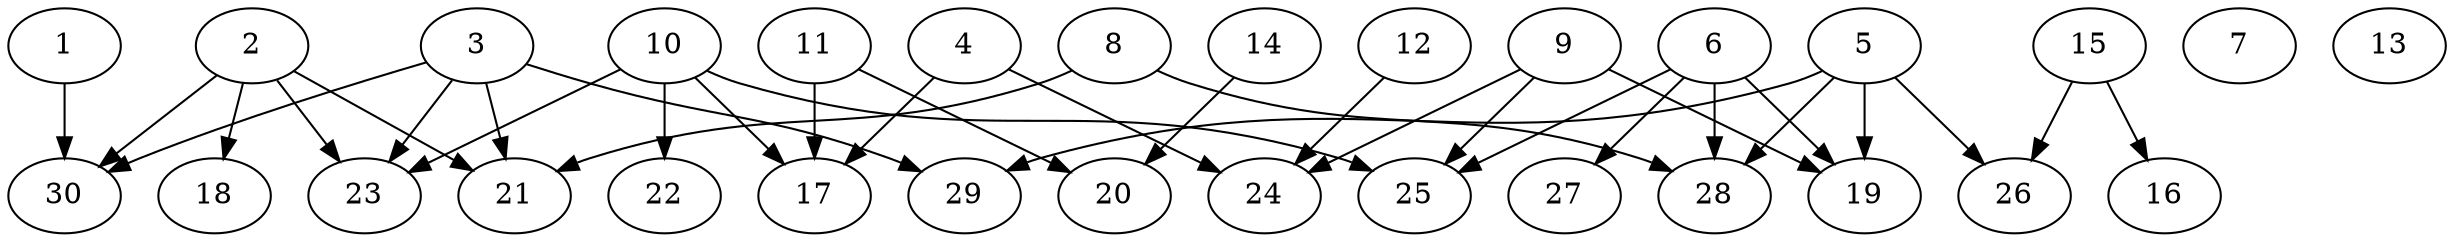 // DAG automatically generated by daggen at Wed Apr 12 12:21:07 2017
// ./daggen --dot -n 30 --jump=3 --fat=0.8 --regularity=0.8 --density=0.2 
digraph G {
  1 [size="373059086613", alpha="0.05"]
  1 -> 30 [size ="301989888"]
  2 [size="68719476736", alpha="0.13"]
  2 -> 18 [size ="134217728"]
  2 -> 21 [size ="134217728"]
  2 -> 23 [size ="134217728"]
  2 -> 30 [size ="134217728"]
  3 [size="2414180474", alpha="0.13"]
  3 -> 21 [size ="75497472"]
  3 -> 23 [size ="75497472"]
  3 -> 29 [size ="75497472"]
  3 -> 30 [size ="75497472"]
  4 [size="68719476736", alpha="0.13"]
  4 -> 17 [size ="134217728"]
  4 -> 24 [size ="134217728"]
  5 [size="1073741824000", alpha="0.12"]
  5 -> 19 [size ="838860800"]
  5 -> 26 [size ="838860800"]
  5 -> 28 [size ="838860800"]
  5 -> 29 [size ="838860800"]
  6 [size="430705614799", alpha="0.04"]
  6 -> 19 [size ="301989888"]
  6 -> 25 [size ="301989888"]
  6 -> 27 [size ="301989888"]
  6 -> 28 [size ="301989888"]
  7 [size="368293445632", alpha="0.12"]
  8 [size="1073741824000", alpha="0.09"]
  8 -> 21 [size ="838860800"]
  8 -> 28 [size ="838860800"]
  9 [size="231928233984", alpha="0.16"]
  9 -> 19 [size ="301989888"]
  9 -> 24 [size ="301989888"]
  9 -> 25 [size ="301989888"]
  10 [size="146655388661", alpha="0.17"]
  10 -> 17 [size ="411041792"]
  10 -> 22 [size ="411041792"]
  10 -> 23 [size ="411041792"]
  10 -> 25 [size ="411041792"]
  11 [size="4338648108", alpha="0.17"]
  11 -> 17 [size ="301989888"]
  11 -> 20 [size ="301989888"]
  12 [size="1073741824000", alpha="0.16"]
  12 -> 24 [size ="838860800"]
  13 [size="134217728000", alpha="0.16"]
  14 [size="11419782150", alpha="0.04"]
  14 -> 20 [size ="411041792"]
  15 [size="185144167802", alpha="0.16"]
  15 -> 16 [size ="679477248"]
  15 -> 26 [size ="679477248"]
  16 [size="1132679968980", alpha="0.06"]
  17 [size="476483269029", alpha="0.04"]
  18 [size="30351828878", alpha="0.12"]
  19 [size="21298402920", alpha="0.12"]
  20 [size="25608079621", alpha="0.19"]
  21 [size="28163196422", alpha="0.05"]
  22 [size="88643259780", alpha="0.20"]
  23 [size="782757789696", alpha="0.12"]
  24 [size="28991029248", alpha="0.15"]
  25 [size="362671467", alpha="0.03"]
  26 [size="657582299370", alpha="0.07"]
  27 [size="163820975925", alpha="0.03"]
  28 [size="28991029248", alpha="0.18"]
  29 [size="94698018229", alpha="0.05"]
  30 [size="15895675500", alpha="0.08"]
}
